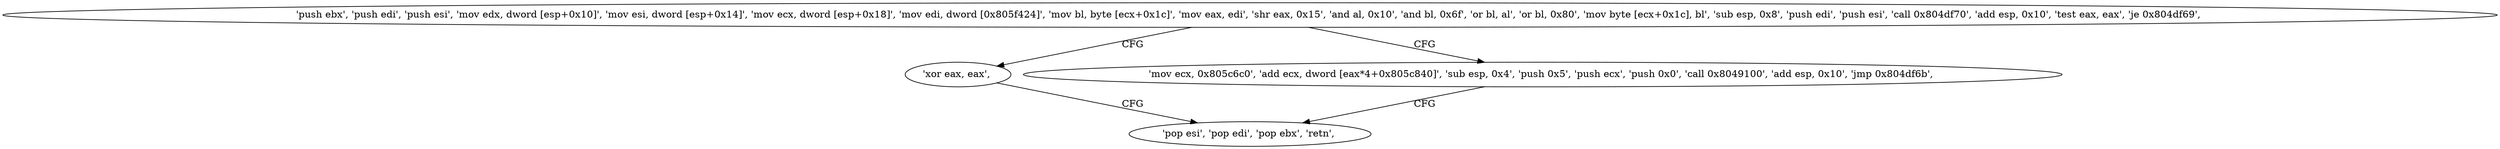 digraph "func" {
"134536976" [label = "'push ebx', 'push edi', 'push esi', 'mov edx, dword [esp+0x10]', 'mov esi, dword [esp+0x14]', 'mov ecx, dword [esp+0x18]', 'mov edi, dword [0x805f424]', 'mov bl, byte [ecx+0x1c]', 'mov eax, edi', 'shr eax, 0x15', 'and al, 0x10', 'and bl, 0x6f', 'or bl, al', 'or bl, 0x80', 'mov byte [ecx+0x1c], bl', 'sub esp, 0x8', 'push edi', 'push esi', 'call 0x804df70', 'add esp, 0x10', 'test eax, eax', 'je 0x804df69', " ]
"134537065" [label = "'xor eax, eax', " ]
"134537035" [label = "'mov ecx, 0x805c6c0', 'add ecx, dword [eax*4+0x805c840]', 'sub esp, 0x4', 'push 0x5', 'push ecx', 'push 0x0', 'call 0x8049100', 'add esp, 0x10', 'jmp 0x804df6b', " ]
"134537067" [label = "'pop esi', 'pop edi', 'pop ebx', 'retn', " ]
"134536976" -> "134537065" [ label = "CFG" ]
"134536976" -> "134537035" [ label = "CFG" ]
"134537065" -> "134537067" [ label = "CFG" ]
"134537035" -> "134537067" [ label = "CFG" ]
}
